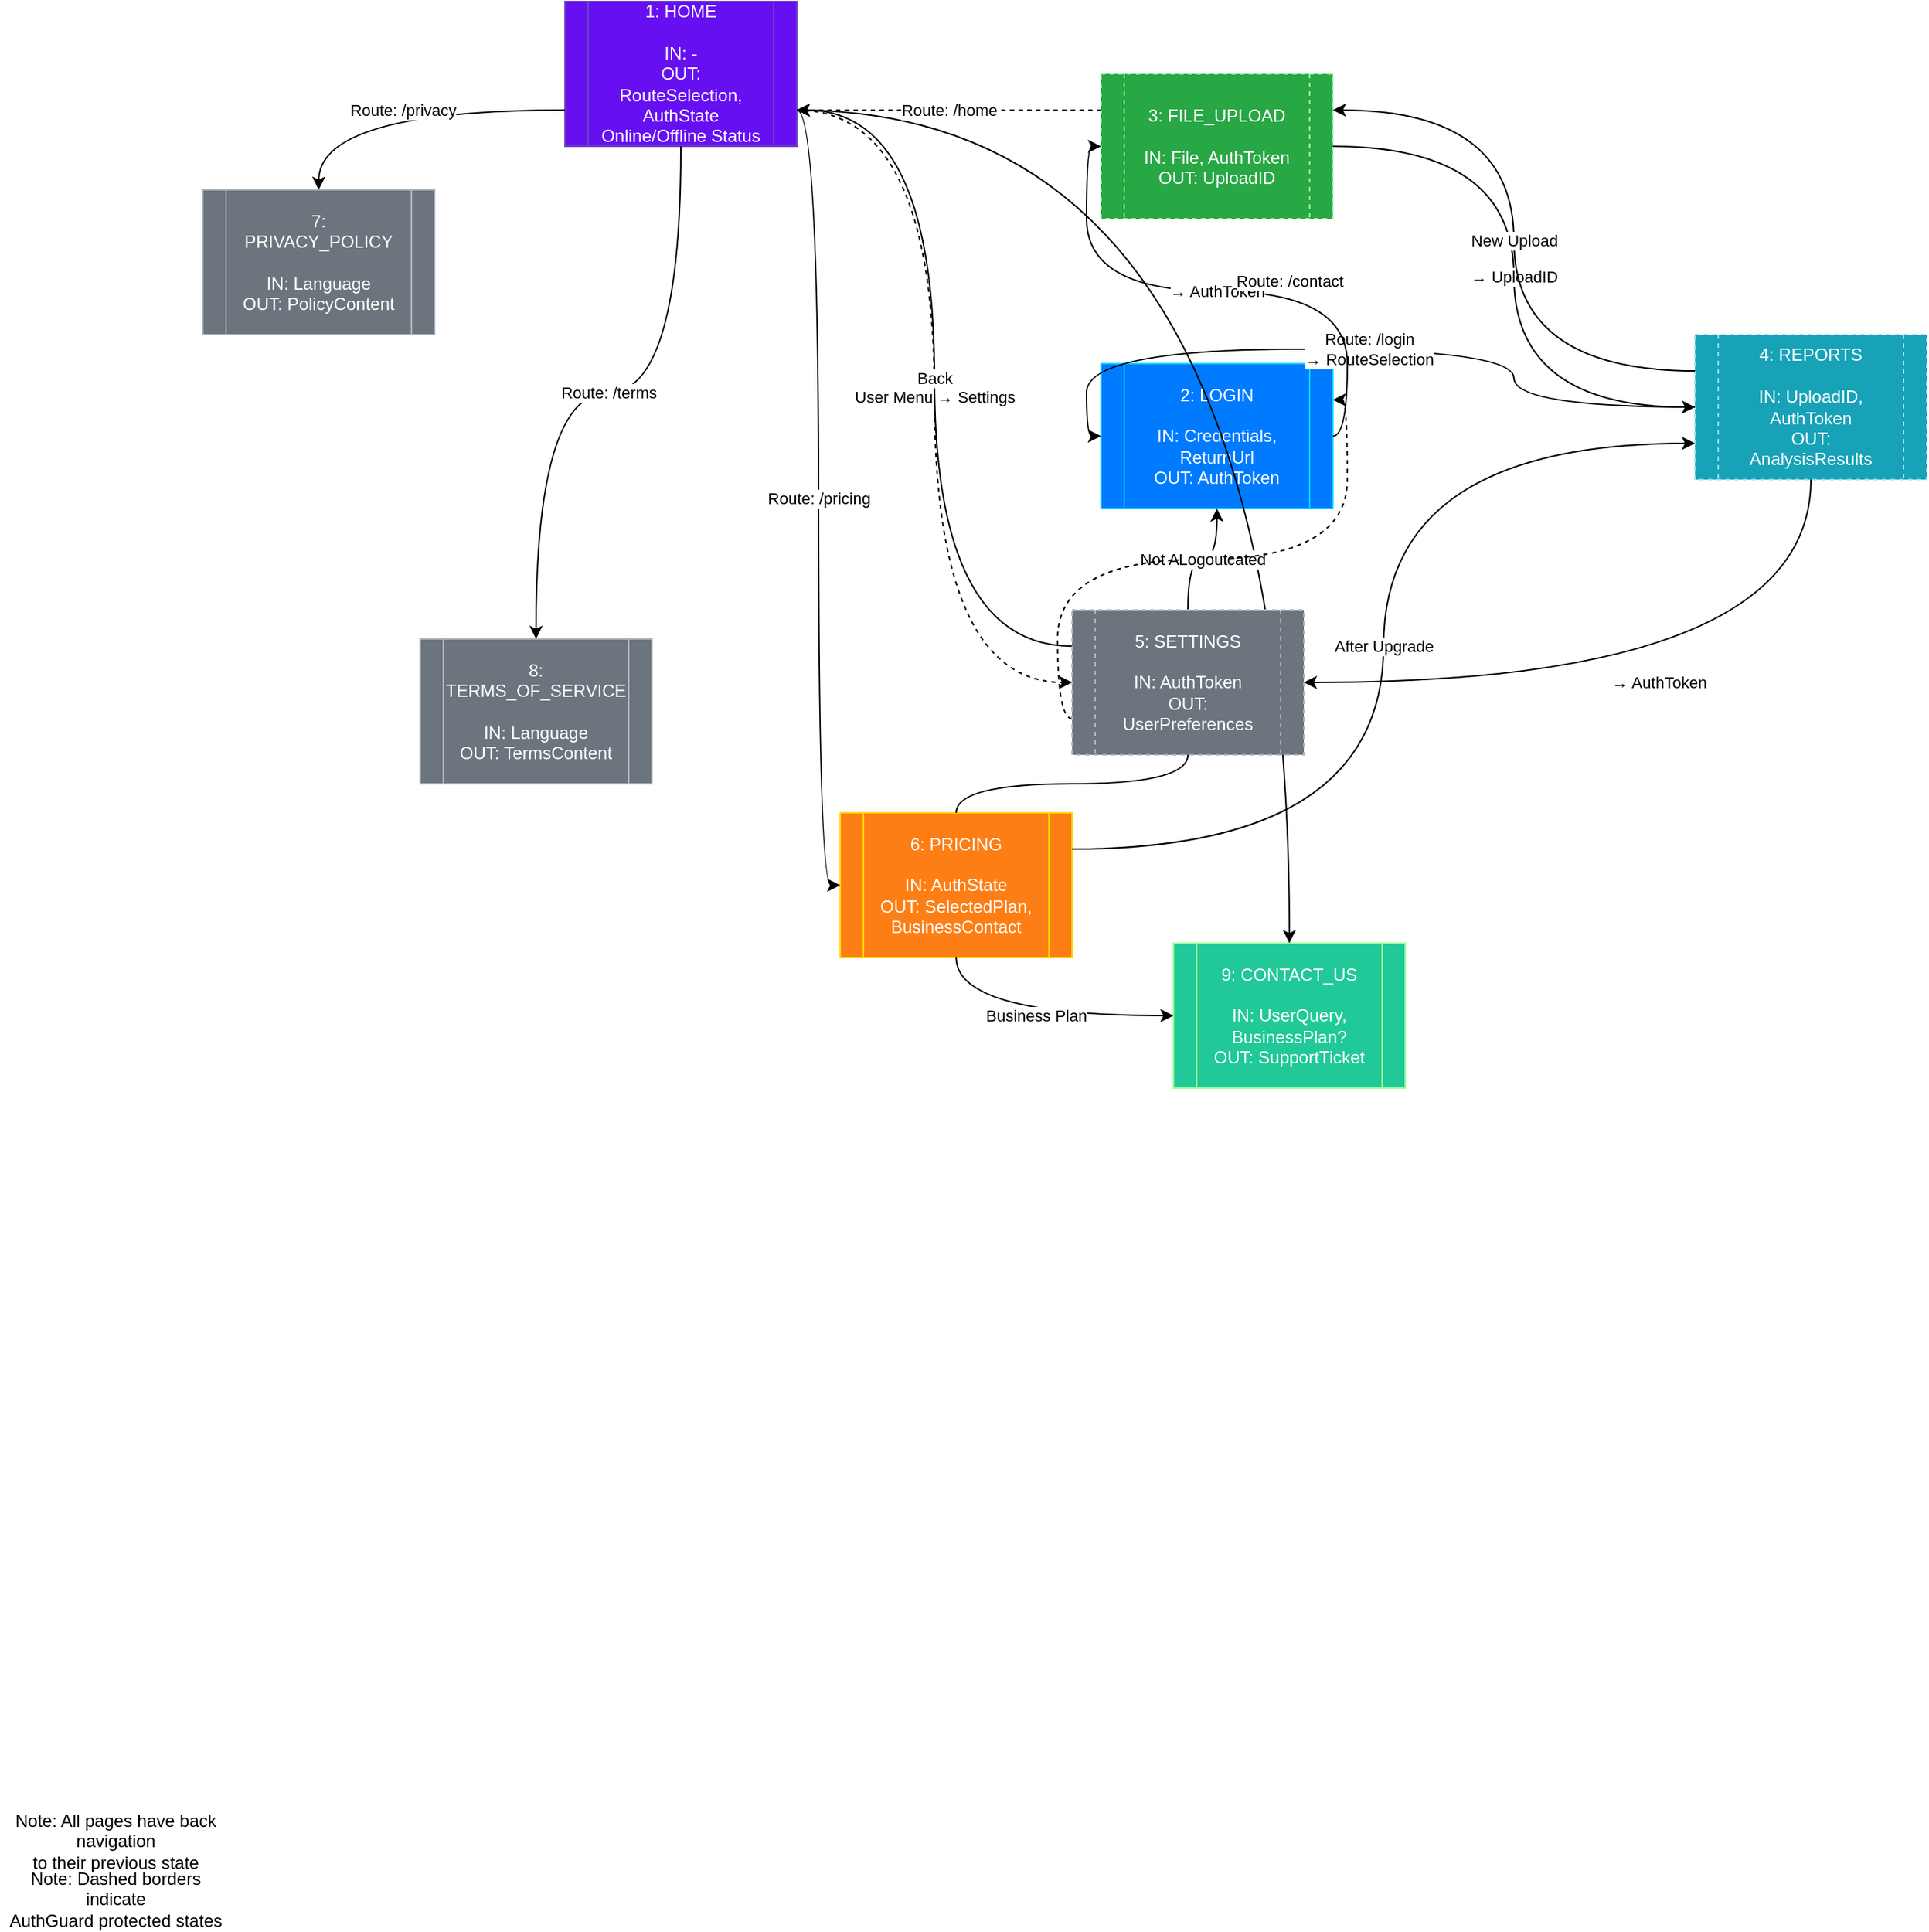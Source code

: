 <mxfile>
    <diagram name="Finescan Flow" id="finescan-flow">
        <mxGraphModel dx="904" dy="1612" grid="1" gridSize="10" guides="1" tooltips="1" connect="1" arrows="1" fold="1" page="1" pageScale="1" pageWidth="850" pageHeight="1100" math="0" shadow="0">
            <root>
                <mxCell id="0"/>
                <mxCell id="1" parent="0"/>
                <mxCell id="state-1" value="1: HOME&#10;&#10;IN: -&#10;OUT: RouteSelection, AuthState&#10;Online/Offline Status" style="shape=process;whiteSpace=wrap;html=1;backgroundOutline=1;fillColor=#6610f2;strokeColor=#6f42c1;fontColor=#FFFFFF;align=center;verticalAlign=middle;spacing=8;spacingTop=0;" parent="1" vertex="1">
                    <mxGeometry x="430" y="-270" width="160" height="100" as="geometry"/>
                </mxCell>
                <mxCell id="state-2" value="2: LOGIN&#10;&#10;IN: Credentials, ReturnUrl&#10;OUT: AuthToken" style="shape=process;whiteSpace=wrap;html=1;backgroundOutline=1;fillColor=#007bff;strokeColor=#00d4ff;fontColor=#FFFFFF;align=center;verticalAlign=middle;spacing=8;spacingTop=0;" parent="1" vertex="1">
                    <mxGeometry x="800" y="-20" width="160" height="100" as="geometry"/>
                </mxCell>
                <mxCell id="state-3" value="3: FILE_UPLOAD&#10;&#10;IN: File, AuthToken&#10;OUT: UploadID" style="shape=process;whiteSpace=wrap;html=1;backgroundOutline=1;fillColor=#28a745;strokeColor=#98ff98;fontColor=#FFFFFF;align=center;verticalAlign=middle;spacing=8;spacingTop=0;dashed=1;" parent="1" vertex="1">
                    <mxGeometry x="800" y="-220" width="160" height="100" as="geometry"/>
                </mxCell>
                <mxCell id="state-4" value="4: REPORTS&#10;&#10;IN: UploadID, AuthToken&#10;OUT: AnalysisResults" style="shape=process;whiteSpace=wrap;html=1;backgroundOutline=1;fillColor=#17a2b8;strokeColor=#90e0ef;fontColor=#FFFFFF;align=center;verticalAlign=middle;spacing=8;spacingTop=0;dashed=1;" parent="1" vertex="1">
                    <mxGeometry x="1210" y="-40" width="160" height="100" as="geometry"/>
                </mxCell>
                <mxCell id="state-6" value="6: PRICING&#10;&#10;IN: AuthState&#10;OUT: SelectedPlan, BusinessContact" style="shape=process;whiteSpace=wrap;html=1;backgroundOutline=1;fillColor=#fd7e14;strokeColor=#ffd700;fontColor=#FFFFFF;align=center;verticalAlign=middle;spacing=8;spacingTop=0;" parent="1" vertex="1">
                    <mxGeometry x="620" y="290" width="160" height="100" as="geometry"/>
                </mxCell>
                <mxCell id="state-7" value="7: PRIVACY_POLICY&#10;&#10;IN: Language&#10;OUT: PolicyContent" style="shape=process;whiteSpace=wrap;html=1;backgroundOutline=1;fillColor=#6c757d;strokeColor=#adb5bd;fontColor=#FFFFFF;align=center;verticalAlign=middle;spacing=8;spacingTop=0;" parent="1" vertex="1">
                    <mxGeometry x="180" y="-140" width="160" height="100" as="geometry"/>
                </mxCell>
                <mxCell id="state-8" value="8: TERMS_OF_SERVICE&#10;&#10;IN: Language&#10;OUT: TermsContent" style="shape=process;whiteSpace=wrap;html=1;backgroundOutline=1;fillColor=#6c757d;strokeColor=#adb5bd;fontColor=#FFFFFF;align=center;verticalAlign=middle;spacing=8;spacingTop=0;" parent="1" vertex="1">
                    <mxGeometry x="330" y="170" width="160" height="100" as="geometry"/>
                </mxCell>
                <mxCell id="state-9" value="9: CONTACT_US&#10;&#10;IN: UserQuery, BusinessPlan?&#10;OUT: SupportTicket" style="shape=process;whiteSpace=wrap;html=1;backgroundOutline=1;fillColor=#20c997;strokeColor=#98ff98;fontColor=#FFFFFF;align=center;verticalAlign=middle;spacing=8;spacingTop=0;" parent="1" vertex="1">
                    <mxGeometry x="850" y="380" width="160" height="100" as="geometry"/>
                </mxCell>
                <mxCell id="edge-1-2" value="Route: /login&#10;→ RouteSelection" style="edgeStyle=orthogonalEdgeStyle;rounded=1;html=1;entryX=0;entryY=0.5;curved=1;" parent="1" source="state-4" target="state-2" edge="1">
                    <mxGeometry relative="1" as="geometry"/>
                </mxCell>
                <mxCell id="edge-2-3" value="→ AuthToken" style="edgeStyle=orthogonalEdgeStyle;rounded=1;html=1;exitX=1;exitY=0.5;entryX=0;entryY=0.5;curved=1;" parent="1" source="state-2" target="state-3" edge="1">
                    <mxGeometry relative="1" as="geometry"/>
                </mxCell>
                <mxCell id="edge-3-4" value="→ UploadID" style="edgeStyle=orthogonalEdgeStyle;rounded=1;html=1;exitX=1;exitY=0.5;entryX=0;entryY=0.5;curved=1;" parent="1" source="state-3" target="state-4" edge="1">
                    <mxGeometry relative="1" as="geometry"/>
                </mxCell>
                <mxCell id="edge-4-5" value="→ AuthToken" style="edgeStyle=orthogonalEdgeStyle;rounded=1;html=1;exitX=0.5;exitY=1;entryX=1;entryY=0.5;curved=1;" parent="1" source="state-4" target="state-5" edge="1">
                    <mxGeometry relative="1" as="geometry"/>
                </mxCell>
                <mxCell id="edge-1-5" value="User Menu → Settings" style="edgeStyle=orthogonalEdgeStyle;rounded=1;html=1;exitX=1;exitY=0.75;entryX=0;entryY=0.5;curved=1;dashed=1;" parent="1" source="state-1" target="state-5" edge="1">
                    <mxGeometry relative="1" as="geometry"/>
                </mxCell>
                <mxCell id="edge-1-6" value="Route: /pricing" style="edgeStyle=orthogonalEdgeStyle;rounded=1;html=1;exitX=1;exitY=0.75;entryX=0;entryY=0.5;curved=1;" parent="1" source="state-1" target="state-6" edge="1">
                    <mxGeometry relative="1" as="geometry"/>
                </mxCell>
                <mxCell id="edge-6-4" value="After Upgrade" style="edgeStyle=orthogonalEdgeStyle;rounded=1;html=1;exitX=1;exitY=0.25;entryX=0;entryY=0.75;curved=1;" parent="1" source="state-6" target="state-4" edge="1">
                    <mxGeometry relative="1" as="geometry"/>
                </mxCell>
                <mxCell id="edge-all-7" value="Route: /privacy" style="edgeStyle=orthogonalEdgeStyle;rounded=1;html=1;exitX=0;exitY=0.75;entryX=0.5;entryY=0;curved=1;" parent="1" source="state-1" target="state-7" edge="1">
                    <mxGeometry relative="1" as="geometry"/>
                </mxCell>
                <mxCell id="edge-all-8" value="Route: /terms" style="edgeStyle=orthogonalEdgeStyle;rounded=1;html=1;exitX=0.5;exitY=1;entryX=0.5;entryY=0;curved=1;" parent="1" source="state-1" target="state-8" edge="1">
                    <mxGeometry relative="1" as="geometry"/>
                </mxCell>
                <mxCell id="edge-all-9" value="Route: /contact" style="edgeStyle=orthogonalEdgeStyle;rounded=1;html=1;exitX=1;exitY=0.75;entryX=0.5;entryY=0;curved=1;" parent="1" source="state-1" target="state-9" edge="1">
                    <mxGeometry relative="1" as="geometry"/>
                </mxCell>
                <mxCell id="edge-all-1" value="Route: /home" style="edgeStyle=orthogonalEdgeStyle;rounded=1;html=1;exitX=0;exitY=0.25;entryX=1;entryY=0.75;curved=1;dashed=1;" parent="1" source="state-3" target="state-1" edge="1">
                    <mxGeometry relative="1" as="geometry"/>
                </mxCell>
                <mxCell id="edge-4-3" value="New Upload" style="edgeStyle=orthogonalEdgeStyle;rounded=1;html=1;exitX=0;exitY=0.25;entryX=1;entryY=0.25;curved=1;" parent="1" source="state-4" target="state-3" edge="1">
                    <mxGeometry relative="1" as="geometry"/>
                </mxCell>
                <mxCell id="edge-5-1" value="Back" style="edgeStyle=orthogonalEdgeStyle;rounded=1;html=1;exitX=0;exitY=0.25;entryX=1;entryY=0.75;curved=1;" parent="1" source="state-5" target="state-1" edge="1">
                    <mxGeometry relative="1" as="geometry"/>
                </mxCell>
                <mxCell id="edge-6-9" value="Business Plan" style="edgeStyle=orthogonalEdgeStyle;rounded=1;html=1;exitX=0.5;exitY=1;entryX=0;entryY=0.5;curved=1;" parent="1" source="state-6" target="state-9" edge="1">
                    <mxGeometry relative="1" as="geometry"/>
                </mxCell>
                <mxCell id="edge-6-2" value="Not Authenticated" style="edgeStyle=orthogonalEdgeStyle;rounded=1;html=1;exitX=0.5;exitY=0;entryX=0.5;entryY=1;curved=1;startArrow=none;" parent="1" source="state-5" target="state-2" edge="1">
                    <mxGeometry relative="1" as="geometry"/>
                </mxCell>
                <mxCell id="edge-logout" value="Logout" style="edgeStyle=orthogonalEdgeStyle;rounded=1;html=1;exitX=0;exitY=0.75;entryX=1;entryY=0.25;curved=1;dashed=1;" parent="1" source="state-5" target="state-2" edge="1">
                    <mxGeometry relative="1" as="geometry"/>
                </mxCell>
                <mxCell id="back-nav-note" value="Note: All pages have back navigation&#10;to their previous state" style="text;html=1;strokeColor=none;fillColor=none;align=center;verticalAlign=middle;whiteSpace=wrap;rounded=0;" parent="1" vertex="1">
                    <mxGeometry x="40" y="980" width="160" height="40" as="geometry"/>
                </mxCell>
                <mxCell id="auth-notice" value="Note: Dashed borders indicate&#10;AuthGuard protected states" style="text;html=1;strokeColor=none;fillColor=none;align=center;verticalAlign=middle;whiteSpace=wrap;rounded=0;" parent="1" vertex="1">
                    <mxGeometry x="40" y="1020" width="160" height="40" as="geometry"/>
                </mxCell>
                <mxCell id="3" value="" style="edgeStyle=orthogonalEdgeStyle;rounded=1;html=1;exitX=0.5;exitY=0;entryX=0.5;entryY=1;curved=1;endArrow=none;" parent="1" source="state-6" target="state-5" edge="1">
                    <mxGeometry relative="1" as="geometry">
                        <mxPoint x="700" y="290" as="sourcePoint"/>
                        <mxPoint x="880" y="80" as="targetPoint"/>
                    </mxGeometry>
                </mxCell>
                <mxCell id="state-5" value="5: SETTINGS&#10;&#10;IN: AuthToken&#10;OUT: UserPreferences" style="shape=process;whiteSpace=wrap;html=1;backgroundOutline=1;fillColor=#6c757d;strokeColor=#adb5bd;fontColor=#FFFFFF;align=center;verticalAlign=middle;spacing=8;spacingTop=0;dashed=1;" parent="1" vertex="1">
                    <mxGeometry x="780" y="150" width="160" height="100" as="geometry"/>
                </mxCell>
            </root>
        </mxGraphModel>
    </diagram>
</mxfile>
